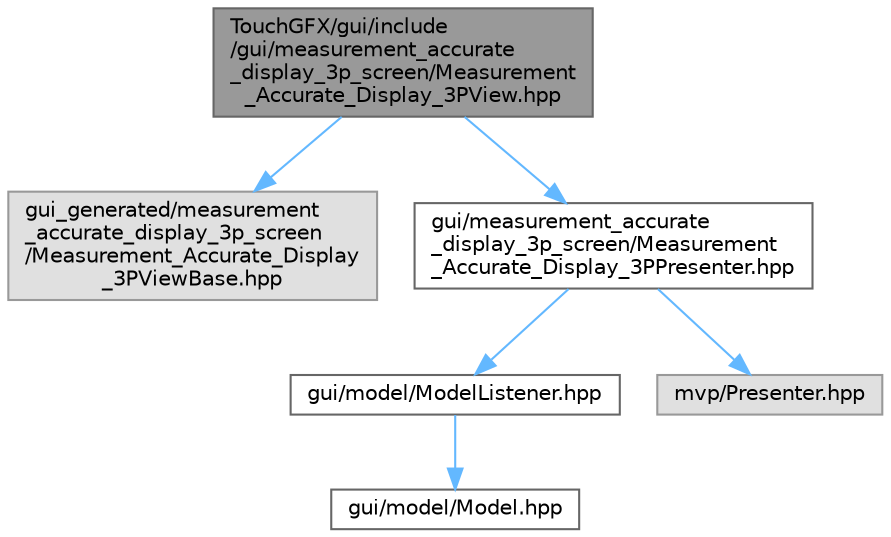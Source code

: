 digraph "TouchGFX/gui/include/gui/measurement_accurate_display_3p_screen/Measurement_Accurate_Display_3PView.hpp"
{
 // LATEX_PDF_SIZE
  bgcolor="transparent";
  edge [fontname=Helvetica,fontsize=10,labelfontname=Helvetica,labelfontsize=10];
  node [fontname=Helvetica,fontsize=10,shape=box,height=0.2,width=0.4];
  Node1 [id="Node000001",label="TouchGFX/gui/include\l/gui/measurement_accurate\l_display_3p_screen/Measurement\l_Accurate_Display_3PView.hpp",height=0.2,width=0.4,color="gray40", fillcolor="grey60", style="filled", fontcolor="black",tooltip=" "];
  Node1 -> Node2 [id="edge1_Node000001_Node000002",color="steelblue1",style="solid",tooltip=" "];
  Node2 [id="Node000002",label="gui_generated/measurement\l_accurate_display_3p_screen\l/Measurement_Accurate_Display\l_3PViewBase.hpp",height=0.2,width=0.4,color="grey60", fillcolor="#E0E0E0", style="filled",tooltip=" "];
  Node1 -> Node3 [id="edge2_Node000001_Node000003",color="steelblue1",style="solid",tooltip=" "];
  Node3 [id="Node000003",label="gui/measurement_accurate\l_display_3p_screen/Measurement\l_Accurate_Display_3PPresenter.hpp",height=0.2,width=0.4,color="grey40", fillcolor="white", style="filled",URL="$_measurement___accurate___display__3_p_presenter_8hpp.html",tooltip=" "];
  Node3 -> Node4 [id="edge3_Node000003_Node000004",color="steelblue1",style="solid",tooltip=" "];
  Node4 [id="Node000004",label="gui/model/ModelListener.hpp",height=0.2,width=0.4,color="grey40", fillcolor="white", style="filled",URL="$_model_listener_8hpp.html",tooltip=" "];
  Node4 -> Node5 [id="edge4_Node000004_Node000005",color="steelblue1",style="solid",tooltip=" "];
  Node5 [id="Node000005",label="gui/model/Model.hpp",height=0.2,width=0.4,color="grey40", fillcolor="white", style="filled",URL="$_model_8hpp.html",tooltip=" "];
  Node3 -> Node6 [id="edge5_Node000003_Node000006",color="steelblue1",style="solid",tooltip=" "];
  Node6 [id="Node000006",label="mvp/Presenter.hpp",height=0.2,width=0.4,color="grey60", fillcolor="#E0E0E0", style="filled",tooltip=" "];
}
